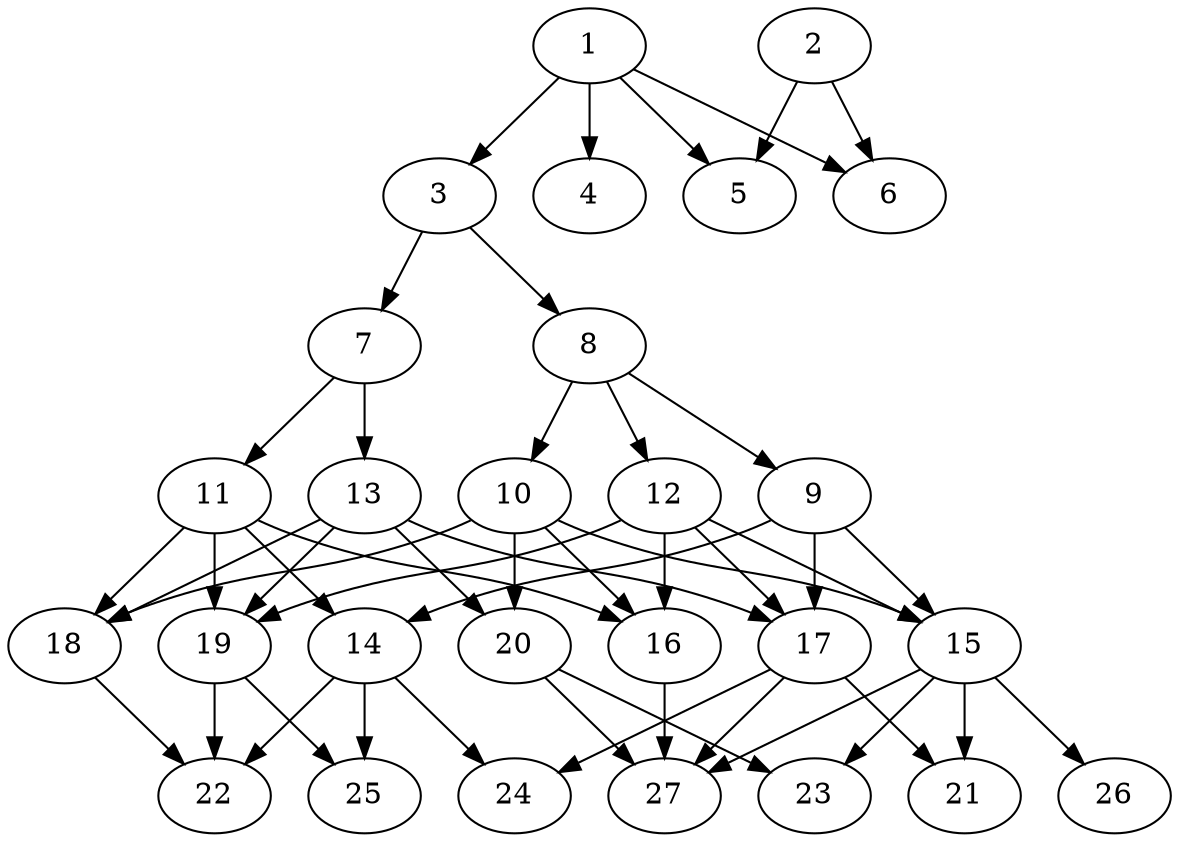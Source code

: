 // DAG (tier=2-normal, mode=data, n=27, ccr=0.417, fat=0.563, density=0.592, regular=0.453, jump=0.179, mindata=2097152, maxdata=16777216)
// DAG automatically generated by daggen at Sun Aug 24 16:33:34 2025
// /home/ermia/Project/Environments/daggen/bin/daggen --dot --ccr 0.417 --fat 0.563 --regular 0.453 --density 0.592 --jump 0.179 --mindata 2097152 --maxdata 16777216 -n 27 
digraph G {
  1 [size="31161289098861096", alpha="0.00", expect_size="15580644549430548"]
  1 -> 3 [size ="1284429062340608"]
  1 -> 4 [size ="1284429062340608"]
  1 -> 5 [size ="1284429062340608"]
  1 -> 6 [size ="1284429062340608"]
  2 [size="13124424836884310", alpha="0.13", expect_size="6562212418442155"]
  2 -> 5 [size ="863874823749632"]
  2 -> 6 [size ="863874823749632"]
  3 [size="22910075950262860", alpha="0.16", expect_size="11455037975131430"]
  3 -> 7 [size ="385269714911232"]
  3 -> 8 [size ="385269714911232"]
  4 [size="3321256526790998528", alpha="0.03", expect_size="1660628263395499264"]
  5 [size="41736241587686128", alpha="0.18", expect_size="20868120793843064"]
  6 [size="241918480462513408", alpha="0.04", expect_size="120959240231256704"]
  7 [size="2466230672265785344", alpha="0.18", expect_size="1233115336132892672"]
  7 -> 11 [size ="1921817476333568"]
  7 -> 13 [size ="1921817476333568"]
  8 [size="2540968590773242036224", alpha="0.10", expect_size="1270484295386621018112"]
  8 -> 9 [size ="1489668101111808"]
  8 -> 10 [size ="1489668101111808"]
  8 -> 12 [size ="1489668101111808"]
  9 [size="1082786533300081000448", alpha="0.02", expect_size="541393266650040500224"]
  9 -> 14 [size ="843564997148672"]
  9 -> 15 [size ="843564997148672"]
  9 -> 17 [size ="843564997148672"]
  10 [size="18484105885682668", alpha="0.01", expect_size="9242052942841334"]
  10 -> 15 [size ="1268493500547072"]
  10 -> 16 [size ="1268493500547072"]
  10 -> 18 [size ="1268493500547072"]
  10 -> 20 [size ="1268493500547072"]
  11 [size="18205062854833340416", alpha="0.16", expect_size="9102531427416670208"]
  11 -> 14 [size ="55362807922688"]
  11 -> 16 [size ="55362807922688"]
  11 -> 18 [size ="55362807922688"]
  11 -> 19 [size ="55362807922688"]
  12 [size="2961526200481901182976", alpha="0.11", expect_size="1480763100240950591488"]
  12 -> 15 [size ="1649809144414208"]
  12 -> 16 [size ="1649809144414208"]
  12 -> 17 [size ="1649809144414208"]
  12 -> 19 [size ="1649809144414208"]
  13 [size="50851300187606192", alpha="0.18", expect_size="25425650093803096"]
  13 -> 17 [size ="1436274183372800"]
  13 -> 18 [size ="1436274183372800"]
  13 -> 19 [size ="1436274183372800"]
  13 -> 20 [size ="1436274183372800"]
  14 [size="8193293312883837", alpha="0.02", expect_size="4096646656441918"]
  14 -> 22 [size ="163438571552768"]
  14 -> 24 [size ="163438571552768"]
  14 -> 25 [size ="163438571552768"]
  15 [size="39506322491099316224", alpha="0.18", expect_size="19753161245549658112"]
  15 -> 21 [size ="92797096951808"]
  15 -> 23 [size ="92797096951808"]
  15 -> 26 [size ="92797096951808"]
  15 -> 27 [size ="92797096951808"]
  16 [size="3992543639286609408", alpha="0.08", expect_size="1996271819643304704"]
  16 -> 27 [size ="1723793722572800"]
  17 [size="951333381768466816", alpha="0.01", expect_size="475666690884233408"]
  17 -> 21 [size ="357040765534208"]
  17 -> 24 [size ="357040765534208"]
  17 -> 27 [size ="357040765534208"]
  18 [size="14640244143796781056", alpha="0.01", expect_size="7320122071898390528"]
  18 -> 22 [size ="47876478599168"]
  19 [size="27691589210150000", alpha="0.04", expect_size="13845794605075000"]
  19 -> 22 [size ="466839456972800"]
  19 -> 25 [size ="466839456972800"]
  20 [size="699028817140000640", alpha="0.01", expect_size="349514408570000320"]
  20 -> 23 [size ="285315214344192"]
  20 -> 27 [size ="285315214344192"]
  21 [size="7558768074116336", alpha="0.10", expect_size="3779384037058168"]
  22 [size="988203265379996544", alpha="0.01", expect_size="494101632689998272"]
  23 [size="1393207518006012280832", alpha="0.10", expect_size="696603759003006140416"]
  24 [size="365571903984649600", alpha="0.12", expect_size="182785951992324800"]
  25 [size="166924459763241582592", alpha="0.05", expect_size="83462229881620791296"]
  26 [size="2792734634766181376", alpha="0.02", expect_size="1396367317383090688"]
  27 [size="805745270431047296", alpha="0.17", expect_size="402872635215523648"]
}